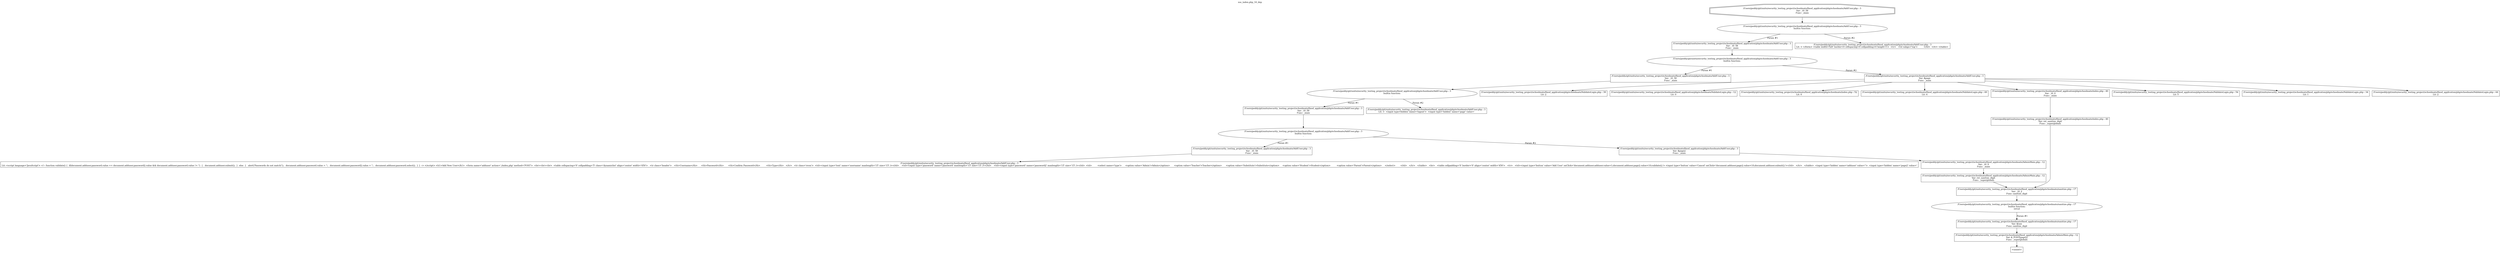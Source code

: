digraph cfg {
  label="xss_index.php_16_dep";
  labelloc=t;
  n1 [shape=doubleoctagon, label="/Users/peddy/git/unitn/security_testing_project/schoolmate/fixed_application/php/schoolmate/AddUser.php : 3\nVar: _t0_58\nFunc: _main\n"];
  n2 [shape=ellipse, label="/Users/peddy/git/unitn/security_testing_project/schoolmate/fixed_application/php/schoolmate/AddUser.php : 3\nbuiltin function:\n.\n"];
  n3 [shape=box, label="/Users/peddy/git/unitn/security_testing_project/schoolmate/fixed_application/php/schoolmate/AddUser.php : 3\nVar: _t0_58\nFunc: _main\n"];
  n4 [shape=ellipse, label="/Users/peddy/git/unitn/security_testing_project/schoolmate/fixed_application/php/schoolmate/AddUser.php : 3\nbuiltin function:\n.\n"];
  n5 [shape=box, label="/Users/peddy/git/unitn/security_testing_project/schoolmate/fixed_application/php/schoolmate/AddUser.php : 3\nVar: _t0_58\nFunc: _main\n"];
  n6 [shape=ellipse, label="/Users/peddy/git/unitn/security_testing_project/schoolmate/fixed_application/php/schoolmate/AddUser.php : 3\nbuiltin function:\n.\n"];
  n7 [shape=box, label="/Users/peddy/git/unitn/security_testing_project/schoolmate/fixed_application/php/schoolmate/AddUser.php : 3\nVar: _t0_58\nFunc: _main\n"];
  n8 [shape=ellipse, label="/Users/peddy/git/unitn/security_testing_project/schoolmate/fixed_application/php/schoolmate/AddUser.php : 3\nbuiltin function:\n.\n"];
  n9 [shape=box, label="/Users/peddy/git/unitn/security_testing_project/schoolmate/fixed_application/php/schoolmate/AddUser.php : 3\nVar: _t0_58\nFunc: _main\n"];
  n10 [shape=box, label="/Users/peddy/git/unitn/security_testing_project/schoolmate/fixed_application/php/schoolmate/AddUser.php : 3\nLit: <script language='JavaScript'> <!-- function validate() {  if(document.adduser.password.value == document.adduser.password2.value && document.adduser.password.value != '')  {   document.adduser.submit();  }  else  {   alert('Passwords do not match!');   document.adduser.password.value = '';   document.adduser.password2.value = '';   document.adduser.password.select();  } } --> </script> <h1>Add New User</h1>  <form name='adduser' action='./index.php' method='POST'>  <br><br><br>  <table cellspacing='0' cellpadding='5' class='dynamiclist' align='center' width='450'>   <tr class='header'>	<th>Username</th>	<th>Password</th>	<th>Confirm Password</th>	<th>Type</th>   </tr>   <tr class='even'>	<td><input type='text' name='username' maxlength='15' size='15' /></td>	<td><input type='password' name='password' maxlength='15' size='15' /></td>	<td><input type='password' name='password2' maxlength='15' size='15' /></td>	<td>	 <select name='type'>	  <option value='Admin'>Admin</option>	  <option value='Teacher'>Teacher</option>      <option value='Substitute'>Substitute</option>	  <option value='Student'>Student</option>	  <option value='Parent'>Parent</option>	 </select>	</td>   </tr>   </table>   <br>   <table cellpadding='0' border='0' align='center' width='450'>   <tr>   <td><input type='button' value='Add User' onClick='document.adduser.adduser.value=1;document.adduser.page2.value=10;validate();'> <input type='button' value='Cancel' onClick='document.adduser.page2.value=10;document.adduser.submit();'></td>   </tr>   </table>  <input type='hidden' name='adduser' value=''>  <input type='hidden' name='page2' value='\n"];
  n11 [shape=box, label="/Users/peddy/git/unitn/security_testing_project/schoolmate/fixed_application/php/schoolmate/AddUser.php : 3\nVar: $page2\nFunc: _main\n"];
  n12 [shape=box, label="/Users/peddy/git/unitn/security_testing_project/schoolmate/fixed_application/php/schoolmate/AdminMain.php : 12\nVar: _t0_9\nFunc: _main\n"];
  n13 [shape=box, label="/Users/peddy/git/unitn/security_testing_project/schoolmate/fixed_application/php/schoolmate/AdminMain.php : 12\nVar: ret_sanitize_digit\nFunc: _superglobals\n"];
  n14 [shape=box, label="/Users/peddy/git/unitn/security_testing_project/schoolmate/fixed_application/php/schoolmate/sanitize.php : 17\nVar: _t0_2\nFunc: sanitize_digit\n"];
  n15 [shape=ellipse, label="/Users/peddy/git/unitn/security_testing_project/schoolmate/fixed_application/php/schoolmate/sanitize.php : 17\nbuiltin function:\nintval\n"];
  n16 [shape=box, label="/Users/peddy/git/unitn/security_testing_project/schoolmate/fixed_application/php/schoolmate/sanitize.php : 17\nVar: $raw\nFunc: sanitize_digit\n"];
  n17 [shape=box, label="/Users/peddy/git/unitn/security_testing_project/schoolmate/fixed_application/php/schoolmate/AdminMain.php : 12\nVar: $_POST[page2]\nFunc: _superglobals\n"];
  n18 [shape=box, label="<uninit>"];
  n19 [shape=box, label="/Users/peddy/git/unitn/security_testing_project/schoolmate/fixed_application/php/schoolmate/AddUser.php : 3\nLit: >  <input type=hidden' name='logout'>  <input type='hidden' name='page' value='\n"];
  n20 [shape=box, label="/Users/peddy/git/unitn/security_testing_project/schoolmate/fixed_application/php/schoolmate/AddUser.php : 3\nVar: $page\nFunc: _main\n"];
  n21 [shape=box, label="/Users/peddy/git/unitn/security_testing_project/schoolmate/fixed_application/php/schoolmate/ValidateLogin.php : 39\nLit: 2\n"];
  n22 [shape=box, label="/Users/peddy/git/unitn/security_testing_project/schoolmate/fixed_application/php/schoolmate/ValidateLogin.php : 12\nLit: 0\n"];
  n23 [shape=box, label="/Users/peddy/git/unitn/security_testing_project/schoolmate/fixed_application/php/schoolmate/index.php : 52\nLit: 0\n"];
  n24 [shape=box, label="/Users/peddy/git/unitn/security_testing_project/schoolmate/fixed_application/php/schoolmate/ValidateLogin.php : 49\nLit: 4\n"];
  n25 [shape=box, label="/Users/peddy/git/unitn/security_testing_project/schoolmate/fixed_application/php/schoolmate/index.php : 40\nVar: _t0_0\nFunc: _main\n"];
  n26 [shape=box, label="/Users/peddy/git/unitn/security_testing_project/schoolmate/fixed_application/php/schoolmate/index.php : 40\nVar: ret_sanitize_digit\nFunc: _superglobals\n"];
  n27 [shape=box, label="/Users/peddy/git/unitn/security_testing_project/schoolmate/fixed_application/php/schoolmate/ValidateLogin.php : 54\nLit: 5\n"];
  n28 [shape=box, label="/Users/peddy/git/unitn/security_testing_project/schoolmate/fixed_application/php/schoolmate/ValidateLogin.php : 34\nLit: 1\n"];
  n29 [shape=box, label="/Users/peddy/git/unitn/security_testing_project/schoolmate/fixed_application/php/schoolmate/ValidateLogin.php : 44\nLit: 2\n"];
  n30 [shape=box, label="/Users/peddy/git/unitn/security_testing_project/schoolmate/fixed_application/php/schoolmate/AddUser.php : 3\nLit: > </form> <table width=520' border=0 cellspacing=0 cellpadding=0 height=1>  <tr>   <td valign='top'>	&nbsp;   </td>  </tr> </table> \n"];
  n1 -> n2;
  n3 -> n4;
  n5 -> n6;
  n7 -> n8;
  n9 -> n10;
  n8 -> n9[label="Param #1"];
  n8 -> n11[label="Param #2"];
  n14 -> n15;
  n17 -> n18;
  n16 -> n17;
  n15 -> n16[label="Param #1"];
  n13 -> n14;
  n12 -> n13;
  n11 -> n12;
  n6 -> n7[label="Param #1"];
  n6 -> n19[label="Param #2"];
  n4 -> n5[label="Param #1"];
  n4 -> n20[label="Param #2"];
  n20 -> n21;
  n20 -> n22;
  n20 -> n23;
  n20 -> n24;
  n20 -> n25;
  n20 -> n27;
  n20 -> n28;
  n20 -> n29;
  n26 -> n14;
  n25 -> n26;
  n2 -> n3[label="Param #1"];
  n2 -> n30[label="Param #2"];
}
